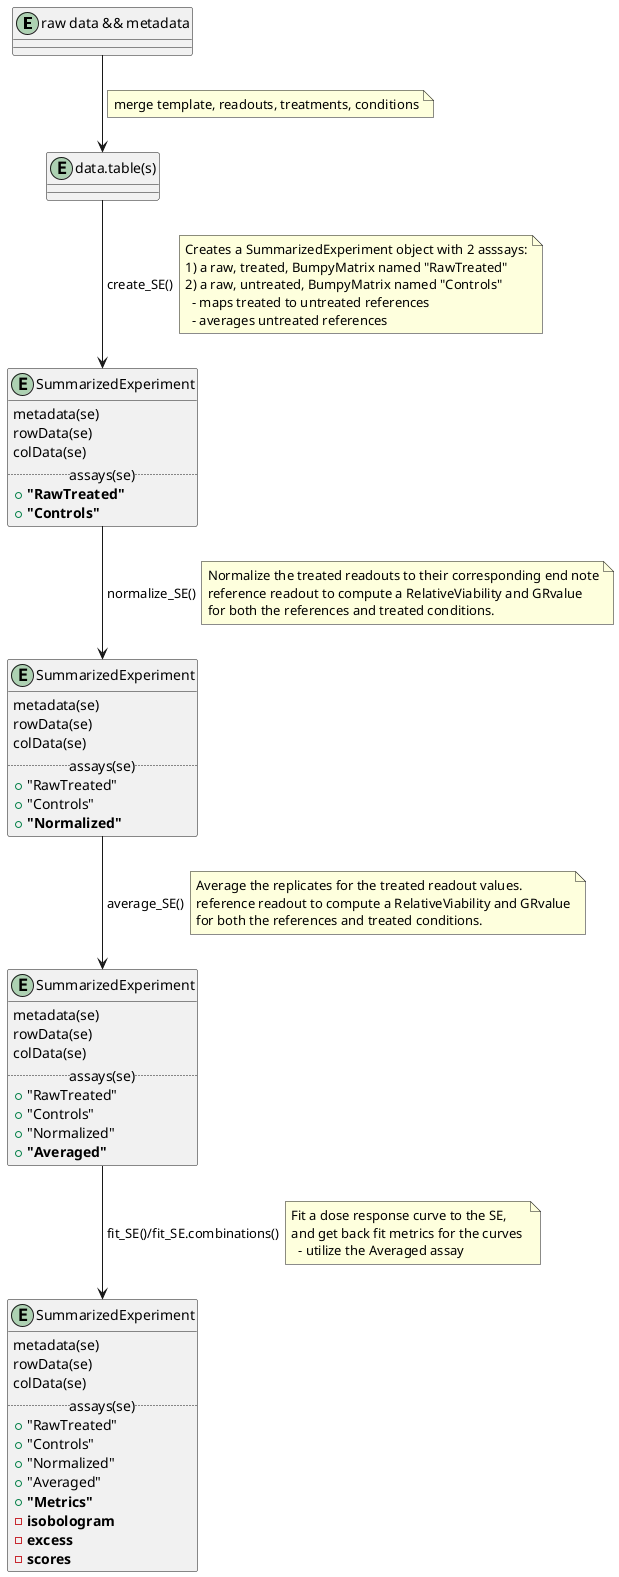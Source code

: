 @startuml
set namespaceSeparator none
skinparam linetype polyline
skinparam backgroundcolor transparent

Entity "raw data && metadata" as RD {}

Entity "data.table(s)" as DF {}

Entity "SummarizedExperiment" as SE {
 metadata(se)
 rowData(se)
 colData(se)
 .. assays(se) ..
 + **"RawTreated"**
 + **"Controls"** 
}

Entity "SummarizedExperiment" as SE2 {
 metadata(se)
 rowData(se)
 colData(se)
 .. assays(se) ..
 + "RawTreated"
 + "Controls" 
 + **"Normalized"**
}

Entity "SummarizedExperiment" as SE3 {
 metadata(se)
 rowData(se)
 colData(se)
 .. assays(se) ..
 + "RawTreated"
 + "Controls" 
 + "Normalized"
 + **"Averaged"**
}

Entity "SummarizedExperiment" as SE4 {
 metadata(se)
 rowData(se)
 colData(se)
 .. assays(se) ..
 + "RawTreated"
 + "Controls" 
 + "Normalized"
 + "Averaged"
 + **"Metrics"**
 - **isobologram**
 - **excess**
 - **scores**
}

RD --> DF
note right on link
merge template, readouts, treatments, conditions
end note
DF --> SE: " create_SE()"
note right on link
Creates a SummarizedExperiment object with 2 asssays:
1) a raw, treated, BumpyMatrix named "RawTreated"
2) a raw, untreated, BumpyMatrix named "Controls"
  - maps treated to untreated references
  - averages untreated references
end note
SE --> SE2: " normalize_SE()"
note right on link
Normalize the treated readouts to their corresponding end note
reference readout to compute a RelativeViability and GRvalue
for both the references and treated conditions.
end note
SE2 --> SE3: " average_SE()"
note right on link
Average the replicates for the treated readout values.
reference readout to compute a RelativeViability and GRvalue
for both the references and treated conditions. 
end note
SE3 --> SE4: " fit_SE()/fit_SE.combinations()"
note right on link
Fit a dose response curve to the SE,
and get back fit metrics for the curves 
  - utilize the Averaged assay
end note

@enduml

